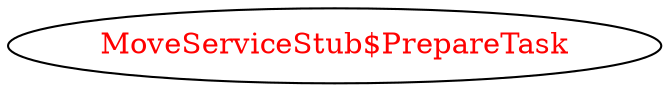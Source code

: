 digraph dependencyGraph {
 concentrate=true;
 ranksep="2.0";
 rankdir="LR"; 
 splines="ortho";
"MoveServiceStub$PrepareTask" [fontcolor="red"];
}